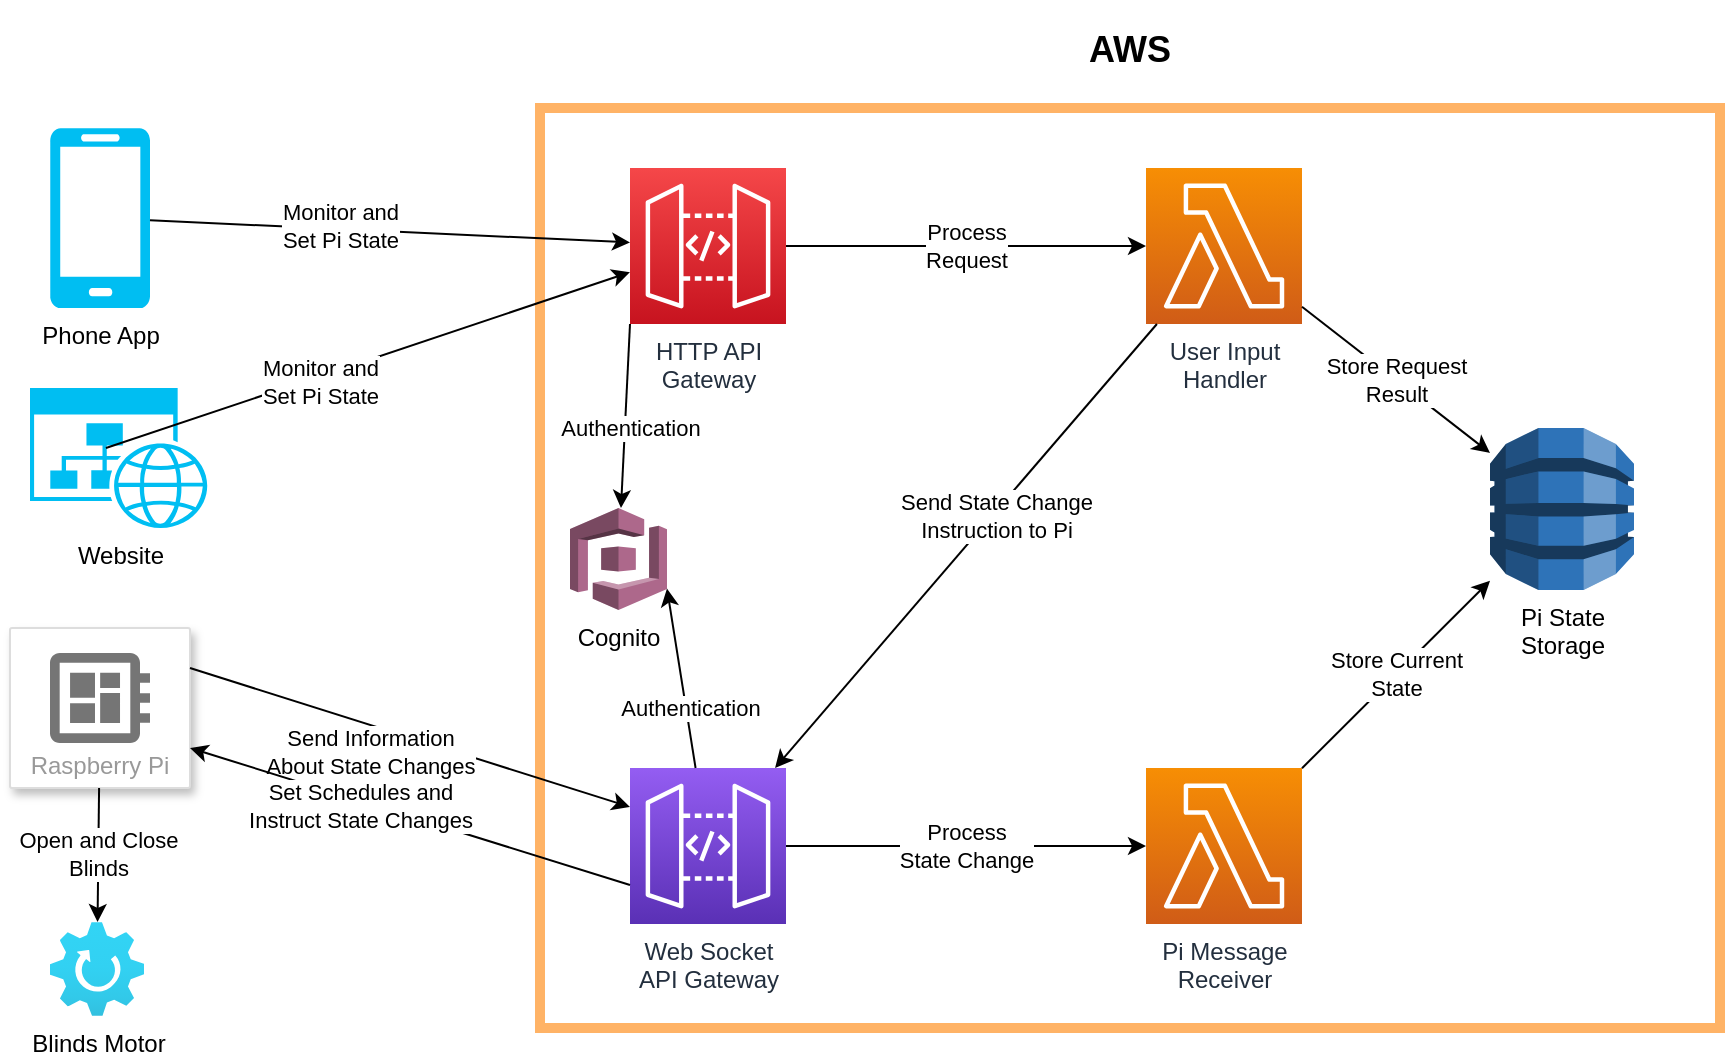 <mxfile version="14.2.9" type="github">
  <diagram id="tHx_S5eQYKsDHUNSWSZ4" name="Page-1">
    <mxGraphModel dx="1422" dy="763" grid="1" gridSize="10" guides="1" tooltips="1" connect="1" arrows="1" fold="1" page="1" pageScale="1" pageWidth="850" pageHeight="1100" math="0" shadow="0">
      <root>
        <mxCell id="0" />
        <mxCell id="1" parent="0" />
        <mxCell id="Je2sraTjGHdL6ze52qPn-2" value="Raspberry Pi" style="strokeColor=#dddddd;shadow=1;strokeWidth=1;rounded=1;absoluteArcSize=1;arcSize=2;labelPosition=center;verticalLabelPosition=middle;align=center;verticalAlign=bottom;spacingLeft=0;fontColor=#999999;fontSize=12;whiteSpace=wrap;spacingBottom=2;" vertex="1" parent="1">
          <mxGeometry x="160" y="380" width="90" height="80" as="geometry" />
        </mxCell>
        <mxCell id="Je2sraTjGHdL6ze52qPn-3" value="" style="dashed=0;connectable=0;html=1;fillColor=#757575;strokeColor=none;shape=mxgraph.gcp2.circuit_board;part=1;" vertex="1" parent="Je2sraTjGHdL6ze52qPn-2">
          <mxGeometry x="0.5" width="50" height="45" relative="1" as="geometry">
            <mxPoint x="-25" y="12.5" as="offset" />
          </mxGeometry>
        </mxCell>
        <mxCell id="Je2sraTjGHdL6ze52qPn-4" value="&lt;div align=&quot;center&quot;&gt;&lt;h2&gt;AWS&lt;/h2&gt;&lt;/div&gt;" style="rounded=0;whiteSpace=wrap;html=1;fontStyle=0;align=center;labelPosition=center;verticalLabelPosition=top;verticalAlign=bottom;gradientColor=#ffffff;fillColor=none;strokeColor=#FFB366;strokeWidth=5;" vertex="1" parent="1">
          <mxGeometry x="425" y="120" width="590" height="460" as="geometry" />
        </mxCell>
        <mxCell id="Je2sraTjGHdL6ze52qPn-9" value="HTTP API&lt;br&gt;&lt;div&gt;Gateway&lt;/div&gt;" style="points=[[0,0,0],[0.25,0,0],[0.5,0,0],[0.75,0,0],[1,0,0],[0,1,0],[0.25,1,0],[0.5,1,0],[0.75,1,0],[1,1,0],[0,0.25,0],[0,0.5,0],[0,0.75,0],[1,0.25,0],[1,0.5,0],[1,0.75,0]];outlineConnect=0;fontColor=#232F3E;gradientColor=#F54749;gradientDirection=north;fillColor=#C7131F;strokeColor=#ffffff;dashed=0;verticalLabelPosition=bottom;verticalAlign=top;align=center;html=1;fontSize=12;fontStyle=0;aspect=fixed;shape=mxgraph.aws4.resourceIcon;resIcon=mxgraph.aws4.api_gateway;" vertex="1" parent="1">
          <mxGeometry x="470" y="150" width="78" height="78" as="geometry" />
        </mxCell>
        <mxCell id="Je2sraTjGHdL6ze52qPn-10" value="Web Socket&lt;br&gt;API Gateway" style="points=[[0,0,0],[0.25,0,0],[0.5,0,0],[0.75,0,0],[1,0,0],[0,1,0],[0.25,1,0],[0.5,1,0],[0.75,1,0],[1,1,0],[0,0.25,0],[0,0.5,0],[0,0.75,0],[1,0.25,0],[1,0.5,0],[1,0.75,0]];outlineConnect=0;fontColor=#232F3E;gradientColor=#945DF2;gradientDirection=north;fillColor=#5A30B5;strokeColor=#ffffff;dashed=0;verticalLabelPosition=bottom;verticalAlign=top;align=center;html=1;fontSize=12;fontStyle=0;aspect=fixed;shape=mxgraph.aws4.resourceIcon;resIcon=mxgraph.aws4.api_gateway;" vertex="1" parent="1">
          <mxGeometry x="470" y="450" width="78" height="78" as="geometry" />
        </mxCell>
        <mxCell id="Je2sraTjGHdL6ze52qPn-11" value="User Input&lt;br&gt;Handler" style="points=[[0,0,0],[0.25,0,0],[0.5,0,0],[0.75,0,0],[1,0,0],[0,1,0],[0.25,1,0],[0.5,1,0],[0.75,1,0],[1,1,0],[0,0.25,0],[0,0.5,0],[0,0.75,0],[1,0.25,0],[1,0.5,0],[1,0.75,0]];outlineConnect=0;fontColor=#232F3E;gradientColor=#F78E04;gradientDirection=north;fillColor=#D05C17;strokeColor=#ffffff;dashed=0;verticalLabelPosition=bottom;verticalAlign=top;align=center;html=1;fontSize=12;fontStyle=0;aspect=fixed;shape=mxgraph.aws4.resourceIcon;resIcon=mxgraph.aws4.lambda;" vertex="1" parent="1">
          <mxGeometry x="728" y="150" width="78" height="78" as="geometry" />
        </mxCell>
        <mxCell id="Je2sraTjGHdL6ze52qPn-12" value="Pi Message&lt;br&gt;Receiver" style="points=[[0,0,0],[0.25,0,0],[0.5,0,0],[0.75,0,0],[1,0,0],[0,1,0],[0.25,1,0],[0.5,1,0],[0.75,1,0],[1,1,0],[0,0.25,0],[0,0.5,0],[0,0.75,0],[1,0.25,0],[1,0.5,0],[1,0.75,0]];outlineConnect=0;fontColor=#232F3E;gradientColor=#F78E04;gradientDirection=north;fillColor=#D05C17;strokeColor=#ffffff;dashed=0;verticalLabelPosition=bottom;verticalAlign=top;align=center;html=1;fontSize=12;fontStyle=0;aspect=fixed;shape=mxgraph.aws4.resourceIcon;resIcon=mxgraph.aws4.lambda;" vertex="1" parent="1">
          <mxGeometry x="728" y="450" width="78" height="78" as="geometry" />
        </mxCell>
        <mxCell id="Je2sraTjGHdL6ze52qPn-13" value="&lt;div&gt;Pi State&lt;/div&gt;&lt;div&gt;Storage&lt;/div&gt;" style="outlineConnect=0;dashed=0;verticalLabelPosition=bottom;verticalAlign=top;align=center;html=1;shape=mxgraph.aws3.dynamo_db;fillColor=#2E73B8;gradientColor=none;strokeColor=#FFB366;strokeWidth=5;" vertex="1" parent="1">
          <mxGeometry x="900" y="280" width="72" height="81" as="geometry" />
        </mxCell>
        <mxCell id="Je2sraTjGHdL6ze52qPn-14" value="&lt;div&gt;Process&lt;/div&gt;&lt;div&gt;State Change&lt;br&gt;&lt;/div&gt;" style="endArrow=classic;html=1;" edge="1" parent="1" source="Je2sraTjGHdL6ze52qPn-10" target="Je2sraTjGHdL6ze52qPn-12">
          <mxGeometry width="50" height="50" relative="1" as="geometry">
            <mxPoint x="400" y="410" as="sourcePoint" />
            <mxPoint x="450" y="360" as="targetPoint" />
          </mxGeometry>
        </mxCell>
        <mxCell id="Je2sraTjGHdL6ze52qPn-15" value="&lt;div&gt;Process&lt;/div&gt;&lt;div&gt;Request&lt;/div&gt;" style="endArrow=classic;html=1;" edge="1" parent="1" source="Je2sraTjGHdL6ze52qPn-9" target="Je2sraTjGHdL6ze52qPn-11">
          <mxGeometry width="50" height="50" relative="1" as="geometry">
            <mxPoint x="400" y="410" as="sourcePoint" />
            <mxPoint x="450" y="360" as="targetPoint" />
          </mxGeometry>
        </mxCell>
        <mxCell id="Je2sraTjGHdL6ze52qPn-16" value="&lt;div&gt;Store Request&lt;/div&gt;&lt;div&gt;Result&lt;br&gt;&lt;/div&gt;" style="endArrow=classic;html=1;" edge="1" parent="1" source="Je2sraTjGHdL6ze52qPn-11" target="Je2sraTjGHdL6ze52qPn-13">
          <mxGeometry width="50" height="50" relative="1" as="geometry">
            <mxPoint x="400" y="410" as="sourcePoint" />
            <mxPoint x="450" y="360" as="targetPoint" />
          </mxGeometry>
        </mxCell>
        <mxCell id="Je2sraTjGHdL6ze52qPn-21" value="&lt;div&gt;Phone App&lt;/div&gt;" style="verticalLabelPosition=bottom;html=1;verticalAlign=top;align=center;strokeColor=none;fillColor=#00BEF2;shape=mxgraph.azure.mobile;pointerEvents=1;" vertex="1" parent="1">
          <mxGeometry x="180" y="130" width="50" height="90" as="geometry" />
        </mxCell>
        <mxCell id="Je2sraTjGHdL6ze52qPn-23" value="Website" style="verticalLabelPosition=bottom;html=1;verticalAlign=top;align=center;strokeColor=none;fillColor=#00BEF2;shape=mxgraph.azure.website_generic;pointerEvents=1;" vertex="1" parent="1">
          <mxGeometry x="170" y="260" width="90" height="70" as="geometry" />
        </mxCell>
        <mxCell id="Je2sraTjGHdL6ze52qPn-24" value="" style="endArrow=classic;html=1;" edge="1" parent="1" source="Je2sraTjGHdL6ze52qPn-11" target="Je2sraTjGHdL6ze52qPn-10">
          <mxGeometry width="50" height="50" relative="1" as="geometry">
            <mxPoint x="400" y="410" as="sourcePoint" />
            <mxPoint x="450" y="360" as="targetPoint" />
          </mxGeometry>
        </mxCell>
        <mxCell id="Je2sraTjGHdL6ze52qPn-36" value="&lt;div&gt;Send State Change&lt;/div&gt;&lt;div&gt;Instruction to Pi&lt;/div&gt;" style="edgeLabel;html=1;align=center;verticalAlign=middle;resizable=0;points=[];" vertex="1" connectable="0" parent="Je2sraTjGHdL6ze52qPn-24">
          <mxGeometry x="-0.145" y="2" relative="1" as="geometry">
            <mxPoint x="-1" as="offset" />
          </mxGeometry>
        </mxCell>
        <mxCell id="Je2sraTjGHdL6ze52qPn-25" value="" style="endArrow=classic;html=1;exitX=0.422;exitY=0.429;exitDx=0;exitDy=0;exitPerimeter=0;" edge="1" parent="1" source="Je2sraTjGHdL6ze52qPn-23" target="Je2sraTjGHdL6ze52qPn-9">
          <mxGeometry width="50" height="50" relative="1" as="geometry">
            <mxPoint x="400" y="410" as="sourcePoint" />
            <mxPoint x="450" y="360" as="targetPoint" />
          </mxGeometry>
        </mxCell>
        <mxCell id="Je2sraTjGHdL6ze52qPn-27" value="&lt;div&gt;Monitor and&lt;/div&gt;&lt;div&gt;Set Pi State&lt;/div&gt;" style="edgeLabel;html=1;align=center;verticalAlign=middle;resizable=0;points=[];" vertex="1" connectable="0" parent="Je2sraTjGHdL6ze52qPn-25">
          <mxGeometry x="-0.193" y="-2" relative="1" as="geometry">
            <mxPoint as="offset" />
          </mxGeometry>
        </mxCell>
        <mxCell id="Je2sraTjGHdL6ze52qPn-26" value="" style="endArrow=classic;html=1;" edge="1" parent="1" source="Je2sraTjGHdL6ze52qPn-21" target="Je2sraTjGHdL6ze52qPn-9">
          <mxGeometry width="50" height="50" relative="1" as="geometry">
            <mxPoint x="400" y="410" as="sourcePoint" />
            <mxPoint x="450" y="360" as="targetPoint" />
          </mxGeometry>
        </mxCell>
        <mxCell id="Je2sraTjGHdL6ze52qPn-28" value="Monitor and&lt;br&gt;&lt;div&gt;Set Pi State&lt;/div&gt;" style="edgeLabel;html=1;align=center;verticalAlign=middle;resizable=0;points=[];" vertex="1" connectable="0" parent="Je2sraTjGHdL6ze52qPn-26">
          <mxGeometry x="-0.213" y="2" relative="1" as="geometry">
            <mxPoint as="offset" />
          </mxGeometry>
        </mxCell>
        <mxCell id="Je2sraTjGHdL6ze52qPn-32" value="" style="endArrow=classic;html=1;exitX=1;exitY=0.25;exitDx=0;exitDy=0;entryX=0;entryY=0.25;entryDx=0;entryDy=0;entryPerimeter=0;" edge="1" parent="1" source="Je2sraTjGHdL6ze52qPn-2" target="Je2sraTjGHdL6ze52qPn-10">
          <mxGeometry width="50" height="50" relative="1" as="geometry">
            <mxPoint x="400" y="410" as="sourcePoint" />
            <mxPoint x="450" y="360" as="targetPoint" />
          </mxGeometry>
        </mxCell>
        <mxCell id="Je2sraTjGHdL6ze52qPn-33" value="&lt;div&gt;Send Information&lt;/div&gt;&lt;div&gt;About State Changes&lt;br&gt;&lt;/div&gt;" style="edgeLabel;html=1;align=center;verticalAlign=middle;resizable=0;points=[];" vertex="1" connectable="0" parent="Je2sraTjGHdL6ze52qPn-32">
          <mxGeometry x="0.164" y="-1" relative="1" as="geometry">
            <mxPoint x="-38" as="offset" />
          </mxGeometry>
        </mxCell>
        <mxCell id="Je2sraTjGHdL6ze52qPn-34" value="" style="endArrow=classic;html=1;exitX=0;exitY=0.75;exitDx=0;exitDy=0;exitPerimeter=0;entryX=1;entryY=0.75;entryDx=0;entryDy=0;" edge="1" parent="1" source="Je2sraTjGHdL6ze52qPn-10" target="Je2sraTjGHdL6ze52qPn-2">
          <mxGeometry width="50" height="50" relative="1" as="geometry">
            <mxPoint x="400" y="410" as="sourcePoint" />
            <mxPoint x="450" y="360" as="targetPoint" />
          </mxGeometry>
        </mxCell>
        <mxCell id="Je2sraTjGHdL6ze52qPn-35" value="&lt;div&gt;Set Schedules and&lt;/div&gt;&lt;div&gt;Instruct State Changes&lt;br&gt;&lt;/div&gt;" style="edgeLabel;html=1;align=center;verticalAlign=middle;resizable=0;points=[];" vertex="1" connectable="0" parent="Je2sraTjGHdL6ze52qPn-34">
          <mxGeometry x="0.227" y="2" relative="1" as="geometry">
            <mxPoint as="offset" />
          </mxGeometry>
        </mxCell>
        <mxCell id="Je2sraTjGHdL6ze52qPn-37" value="&lt;div&gt;Store Current&lt;/div&gt;&lt;div&gt;State&lt;br&gt;&lt;/div&gt;" style="endArrow=classic;html=1;" edge="1" parent="1" source="Je2sraTjGHdL6ze52qPn-12" target="Je2sraTjGHdL6ze52qPn-13">
          <mxGeometry width="50" height="50" relative="1" as="geometry">
            <mxPoint x="400" y="410" as="sourcePoint" />
            <mxPoint x="450" y="360" as="targetPoint" />
          </mxGeometry>
        </mxCell>
        <mxCell id="Je2sraTjGHdL6ze52qPn-38" value="Cognito" style="outlineConnect=0;dashed=0;verticalLabelPosition=bottom;verticalAlign=top;align=center;html=1;shape=mxgraph.aws3.cognito;fillColor=#AD688B;gradientColor=none;strokeColor=#FFB366;strokeWidth=5;" vertex="1" parent="1">
          <mxGeometry x="440" y="320" width="48.5" height="51" as="geometry" />
        </mxCell>
        <mxCell id="Je2sraTjGHdL6ze52qPn-40" value="" style="endArrow=classic;html=1;exitX=0;exitY=1;exitDx=0;exitDy=0;exitPerimeter=0;" edge="1" parent="1" source="Je2sraTjGHdL6ze52qPn-9" target="Je2sraTjGHdL6ze52qPn-38">
          <mxGeometry width="50" height="50" relative="1" as="geometry">
            <mxPoint x="400" y="410" as="sourcePoint" />
            <mxPoint x="450" y="360" as="targetPoint" />
          </mxGeometry>
        </mxCell>
        <mxCell id="Je2sraTjGHdL6ze52qPn-41" value="Authentication" style="edgeLabel;html=1;align=center;verticalAlign=middle;resizable=0;points=[];" vertex="1" connectable="0" parent="Je2sraTjGHdL6ze52qPn-40">
          <mxGeometry x="0.324" y="2" relative="1" as="geometry">
            <mxPoint x="0.98" y="-9.02" as="offset" />
          </mxGeometry>
        </mxCell>
        <mxCell id="Je2sraTjGHdL6ze52qPn-42" value="Authentication" style="endArrow=classic;html=1;entryX=1;entryY=0.79;entryDx=0;entryDy=0;entryPerimeter=0;" edge="1" parent="1" source="Je2sraTjGHdL6ze52qPn-10" target="Je2sraTjGHdL6ze52qPn-38">
          <mxGeometry x="-0.338" y="-2" width="50" height="50" relative="1" as="geometry">
            <mxPoint x="400" y="410" as="sourcePoint" />
            <mxPoint x="330" y="380" as="targetPoint" />
            <mxPoint as="offset" />
          </mxGeometry>
        </mxCell>
        <mxCell id="Je2sraTjGHdL6ze52qPn-44" value="Blinds Motor" style="aspect=fixed;html=1;points=[];align=center;image;fontSize=12;image=img/lib/azure2/general/Gear.svg;strokeColor=#FFB366;strokeWidth=5;fillColor=#ffffff;gradientColor=#ffffff;" vertex="1" parent="1">
          <mxGeometry x="180" y="527" width="47" height="47" as="geometry" />
        </mxCell>
        <mxCell id="Je2sraTjGHdL6ze52qPn-45" value="&lt;div&gt;Open and Close&lt;/div&gt;&lt;div&gt;Blinds&lt;/div&gt;" style="endArrow=classic;html=1;" edge="1" parent="1" source="Je2sraTjGHdL6ze52qPn-2" target="Je2sraTjGHdL6ze52qPn-44">
          <mxGeometry width="50" height="50" relative="1" as="geometry">
            <mxPoint x="400" y="470" as="sourcePoint" />
            <mxPoint x="450" y="420" as="targetPoint" />
          </mxGeometry>
        </mxCell>
      </root>
    </mxGraphModel>
  </diagram>
</mxfile>
